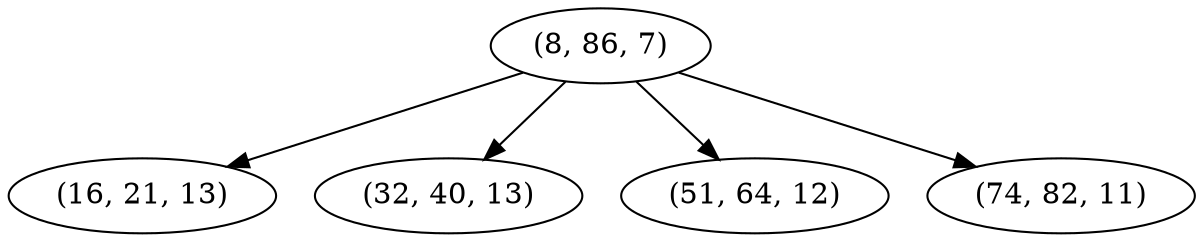 digraph tree {
    "(8, 86, 7)";
    "(16, 21, 13)";
    "(32, 40, 13)";
    "(51, 64, 12)";
    "(74, 82, 11)";
    "(8, 86, 7)" -> "(16, 21, 13)";
    "(8, 86, 7)" -> "(32, 40, 13)";
    "(8, 86, 7)" -> "(51, 64, 12)";
    "(8, 86, 7)" -> "(74, 82, 11)";
}

